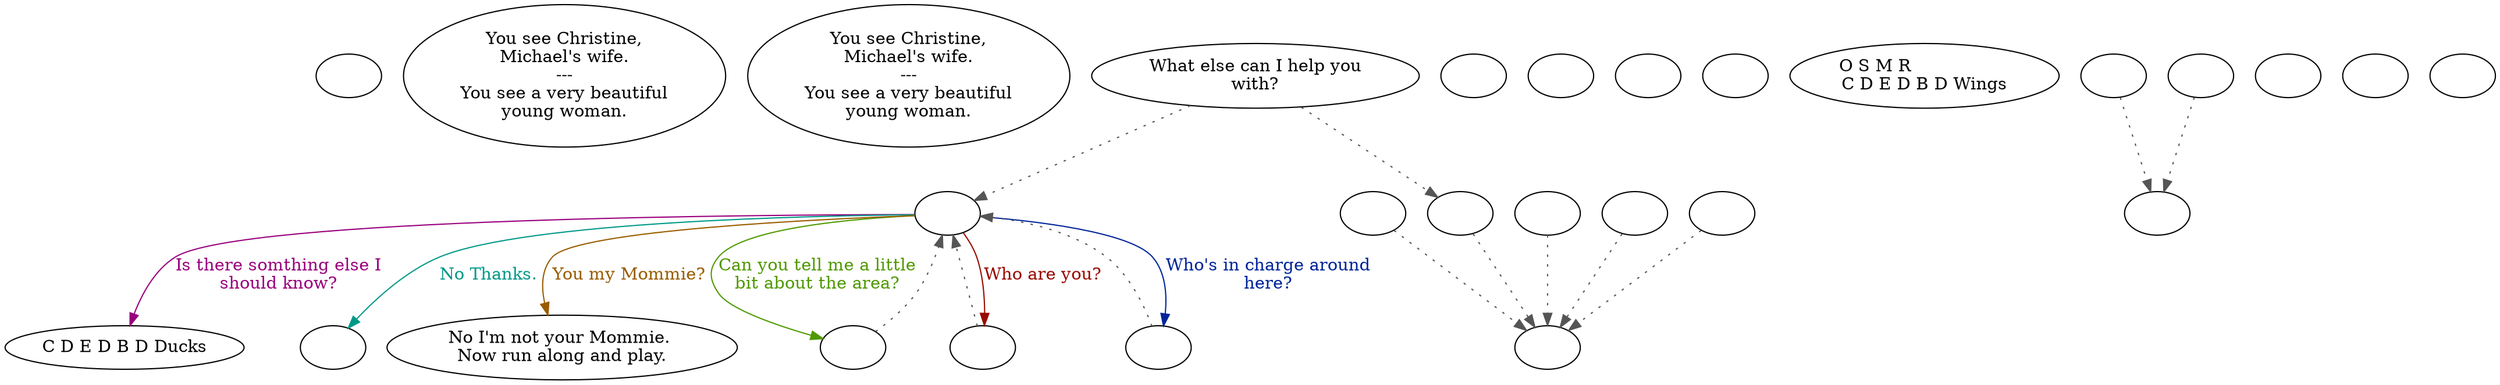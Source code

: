 digraph BYCHRIS {
  "Start" [style=filled       fillcolor="#FFFFFF"       color="#000000"]
  "Start" [label=""]
  "look_at_p_proc" [style=filled       fillcolor="#FFFFFF"       color="#000000"]
  "look_at_p_proc" [label="You see Christine,\nMichael's wife.\n---\nYou see a very beautiful\nyoung woman."]
  "description_p_proc" [style=filled       fillcolor="#FFFFFF"       color="#000000"]
  "description_p_proc" [label="You see Christine,\nMichael's wife.\n---\nYou see a very beautiful\nyoung woman."]
  "talk_p_proc" [style=filled       fillcolor="#FFFFFF"       color="#000000"]
  "talk_p_proc" -> "get_reaction" [style=dotted color="#555555"]
  "talk_p_proc" -> "BYChris01" [style=dotted color="#555555"]
  "talk_p_proc" [label="What else can I help you\nwith?"]
  "damage_p_proc" [style=filled       fillcolor="#FFFFFF"       color="#000000"]
  "damage_p_proc" [label=""]
  "destroy_p_proc" [style=filled       fillcolor="#FFFFFF"       color="#000000"]
  "destroy_p_proc" [label=""]
  "critter_p_proc" [style=filled       fillcolor="#FFFFFF"       color="#000000"]
  "critter_p_proc" [label=""]
  "pickup_p_proc" [style=filled       fillcolor="#FFFFFF"       color="#000000"]
  "pickup_p_proc" [label=""]
  "BYChris01" [style=filled       fillcolor="#FFFFFF"       color="#000000"]
  "BYChris01" [label=""]
  "BYChris01" -> "BYChris02" [label="Who are you?" color="#990900" fontcolor="#990900"]
  "BYChris01" -> "BYChris03" [label="Who's in charge around\nhere?" color="#002499" fontcolor="#002499"]
  "BYChris01" -> "BYChris04" [label="Can you tell me a little\nbit about the area?" color="#509900" fontcolor="#509900"]
  "BYChris01" -> "BYChris05" [label="Is there somthing else I\nshould know?" color="#99007D" fontcolor="#99007D"]
  "BYChris01" -> "BYChrisEnd" [label="No Thanks." color="#009988" fontcolor="#009988"]
  "BYChris01" -> "BYChris07" [label="You my Mommie?" color="#995C00" fontcolor="#995C00"]
  "BYChris02" [style=filled       fillcolor="#FFFFFF"       color="#000000"]
  "BYChris02" -> "BYChris01" [style=dotted color="#555555"]
  "BYChris02" [label=""]
  "BYChris03" [style=filled       fillcolor="#FFFFFF"       color="#000000"]
  "BYChris03" -> "BYChris01" [style=dotted color="#555555"]
  "BYChris03" [label=""]
  "BYChris04" [style=filled       fillcolor="#FFFFFF"       color="#000000"]
  "BYChris04" -> "BYChris01" [style=dotted color="#555555"]
  "BYChris04" [label=""]
  "BYChris05" [style=filled       fillcolor="#FFFFFF"       color="#000000"]
  "BYChris05" [label="C D E D B D Ducks"]
  "BYChris06" [style=filled       fillcolor="#FFFFFF"       color="#000000"]
  "BYChris06" [label="O S M R                  \nC D E D B D Wings"]
  "BYChris07" [style=filled       fillcolor="#FFFFFF"       color="#000000"]
  "BYChris07" [label="No I'm not your Mommie. \nNow run along and play."]
  "BYChrisEnd" [style=filled       fillcolor="#FFFFFF"       color="#000000"]
  "BYChrisEnd" [label=""]
  "get_reaction" [style=filled       fillcolor="#FFFFFF"       color="#000000"]
  "get_reaction" -> "ReactToLevel" [style=dotted color="#555555"]
  "get_reaction" [label=""]
  "ReactToLevel" [style=filled       fillcolor="#FFFFFF"       color="#000000"]
  "ReactToLevel" [label=""]
  "LevelToReact" [style=filled       fillcolor="#FFFFFF"       color="#000000"]
  "LevelToReact" [label=""]
  "UpReact" [style=filled       fillcolor="#FFFFFF"       color="#000000"]
  "UpReact" -> "ReactToLevel" [style=dotted color="#555555"]
  "UpReact" [label=""]
  "DownReact" [style=filled       fillcolor="#FFFFFF"       color="#000000"]
  "DownReact" -> "ReactToLevel" [style=dotted color="#555555"]
  "DownReact" [label=""]
  "BottomReact" [style=filled       fillcolor="#FFFFFF"       color="#000000"]
  "BottomReact" [label=""]
  "TopReact" [style=filled       fillcolor="#FFFFFF"       color="#000000"]
  "TopReact" [label=""]
  "BigUpReact" [style=filled       fillcolor="#FFFFFF"       color="#000000"]
  "BigUpReact" -> "ReactToLevel" [style=dotted color="#555555"]
  "BigUpReact" [label=""]
  "BigDownReact" [style=filled       fillcolor="#FFFFFF"       color="#000000"]
  "BigDownReact" -> "ReactToLevel" [style=dotted color="#555555"]
  "BigDownReact" [label=""]
  "UpReactLevel" [style=filled       fillcolor="#FFFFFF"       color="#000000"]
  "UpReactLevel" -> "LevelToReact" [style=dotted color="#555555"]
  "UpReactLevel" [label=""]
  "DownReactLevel" [style=filled       fillcolor="#FFFFFF"       color="#000000"]
  "DownReactLevel" -> "LevelToReact" [style=dotted color="#555555"]
  "DownReactLevel" [label=""]
  "Goodbyes" [style=filled       fillcolor="#FFFFFF"       color="#000000"]
  "Goodbyes" [label=""]
}